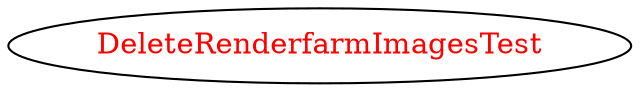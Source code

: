 digraph dependencyGraph {
 concentrate=true;
 ranksep="2.0";
 rankdir="LR"; 
 splines="ortho";
"DeleteRenderfarmImagesTest" [fontcolor="red"];
}